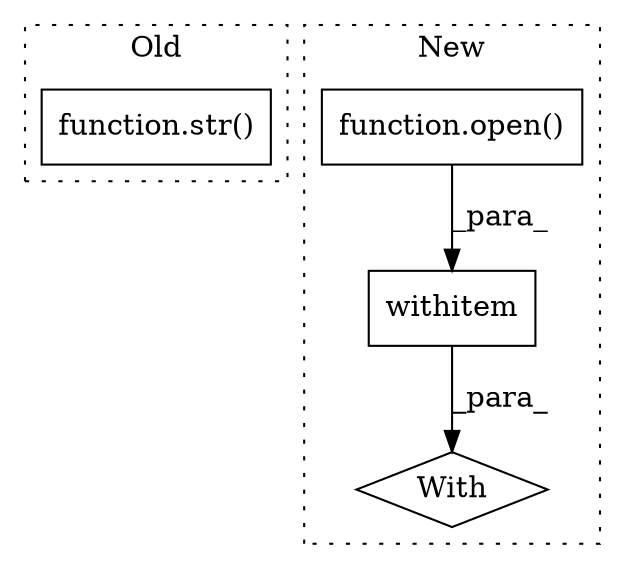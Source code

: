 digraph G {
subgraph cluster0 {
1 [label="function.str()" a="75" s="5231,5240" l="4,1" shape="box"];
label = "Old";
style="dotted";
}
subgraph cluster1 {
2 [label="function.open()" a="75" s="5628,5646" l="5,19" shape="box"];
3 [label="With" a="39" s="5623,5632" l="5,52" shape="diamond"];
4 [label="withitem" a="49" s="5628" l="4" shape="box"];
label = "New";
style="dotted";
}
2 -> 4 [label="_para_"];
4 -> 3 [label="_para_"];
}